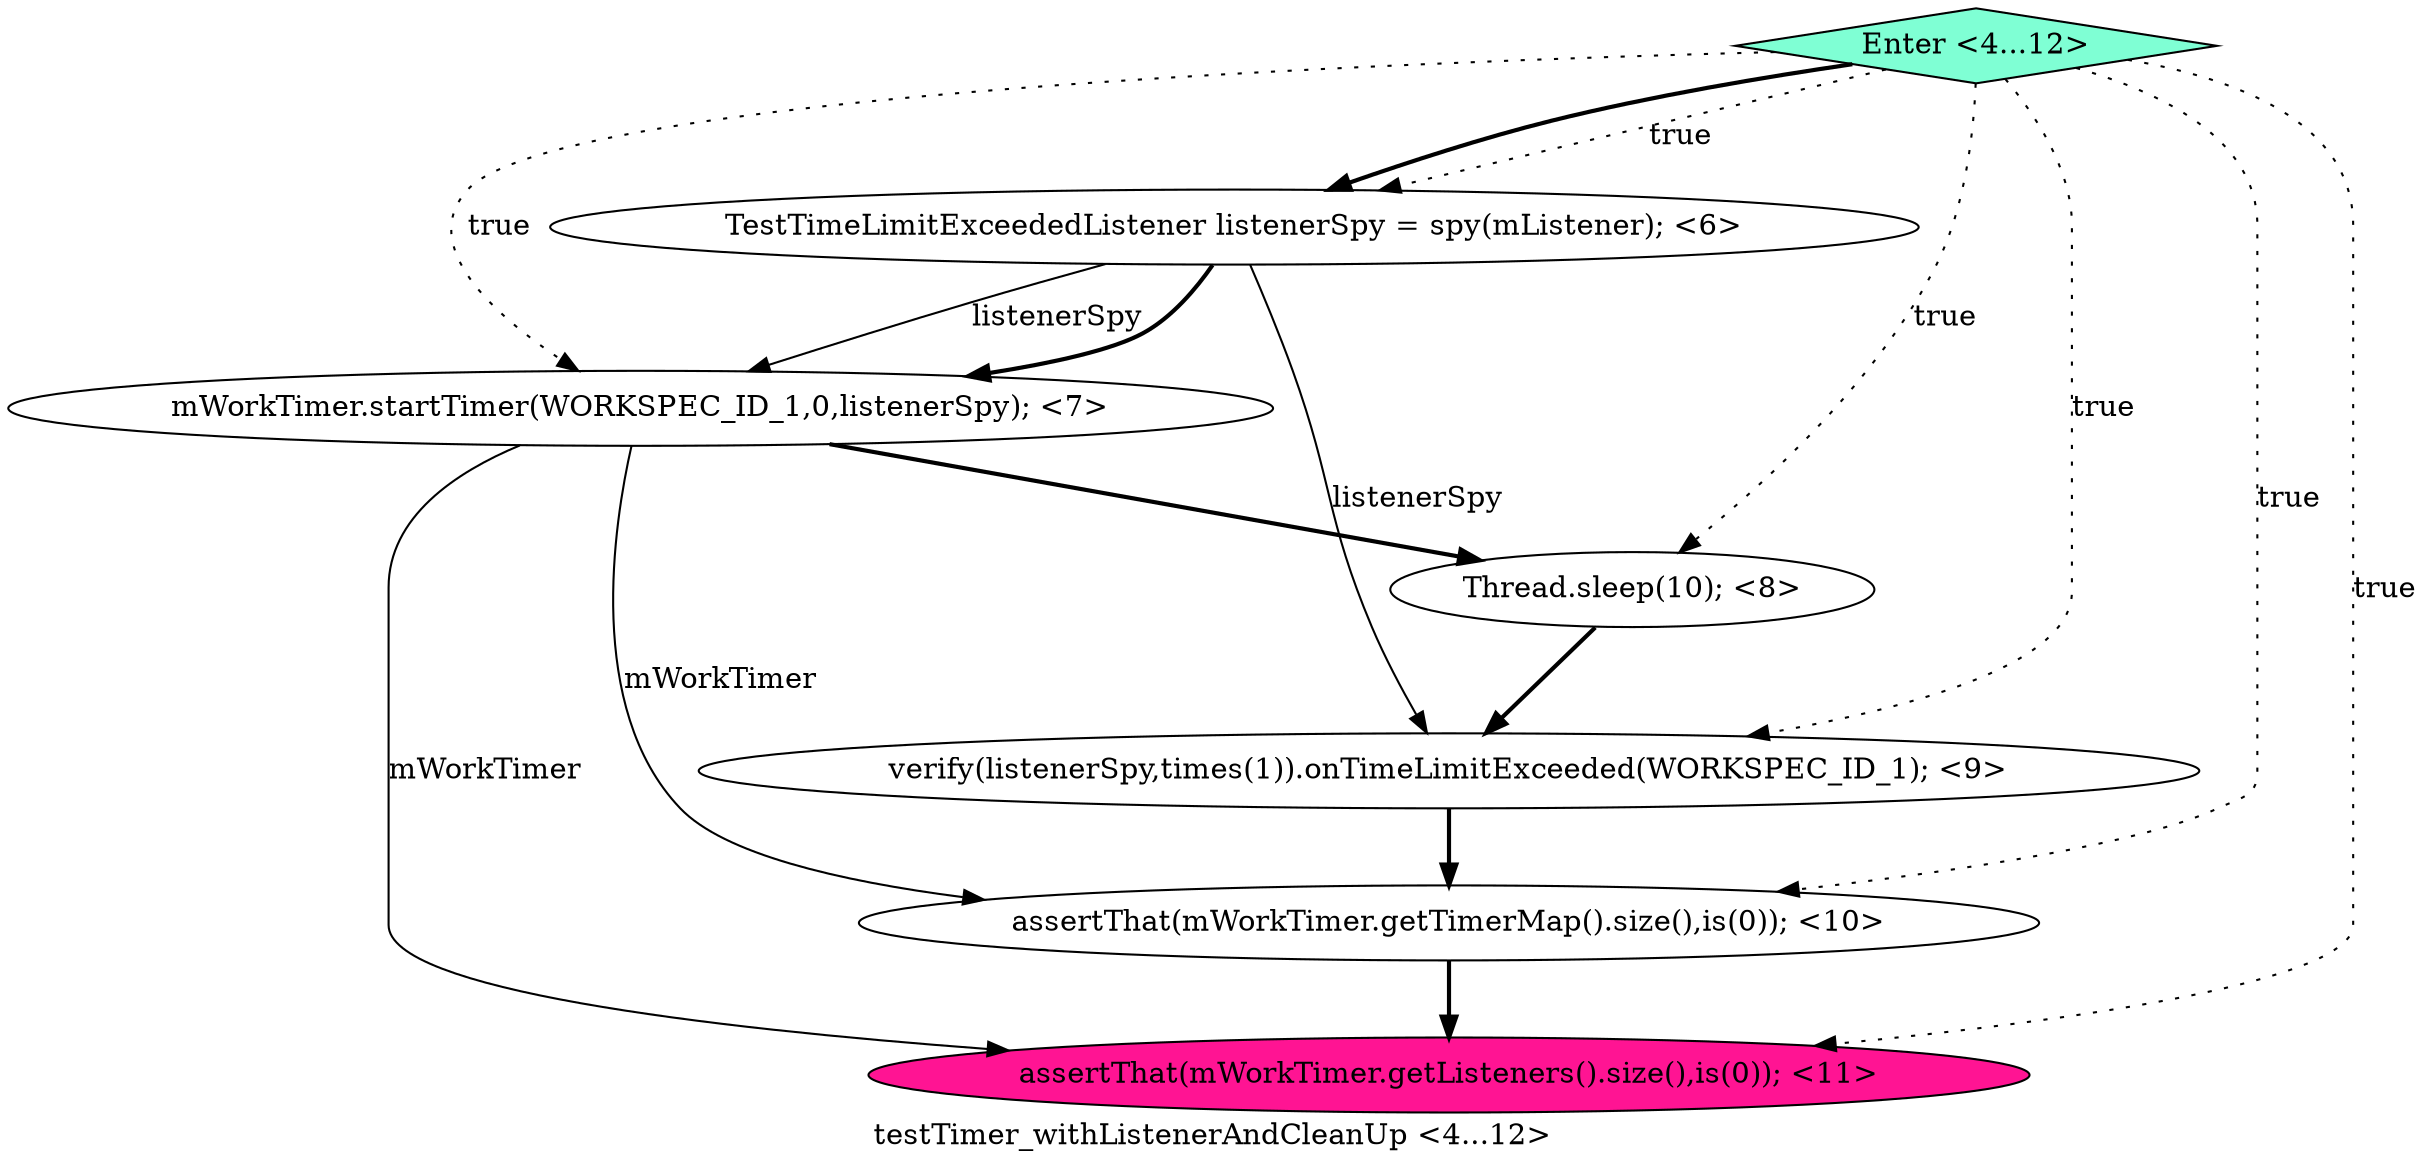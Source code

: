 digraph PDG {
label = "testTimer_withListenerAndCleanUp <4...12>";
0.0 [style = filled, label = "TestTimeLimitExceededListener listenerSpy = spy(mListener); <6>", fillcolor = white, shape = ellipse];
0.1 [style = filled, label = "mWorkTimer.startTimer(WORKSPEC_ID_1,0,listenerSpy); <7>", fillcolor = white, shape = ellipse];
0.4 [style = filled, label = "assertThat(mWorkTimer.getTimerMap().size(),is(0)); <10>", fillcolor = white, shape = ellipse];
0.6 [style = filled, label = "Enter <4...12>", fillcolor = aquamarine, shape = diamond];
0.3 [style = filled, label = "verify(listenerSpy,times(1)).onTimeLimitExceeded(WORKSPEC_ID_1); <9>", fillcolor = white, shape = ellipse];
0.2 [style = filled, label = "Thread.sleep(10); <8>", fillcolor = white, shape = ellipse];
0.5 [style = filled, label = "assertThat(mWorkTimer.getListeners().size(),is(0)); <11>", fillcolor = deeppink, shape = ellipse];
0.0 -> 0.1 [style = solid, label="listenerSpy"];
0.0 -> 0.1 [style = bold, label=""];
0.0 -> 0.3 [style = solid, label="listenerSpy"];
0.1 -> 0.2 [style = bold, label=""];
0.1 -> 0.4 [style = solid, label="mWorkTimer"];
0.1 -> 0.5 [style = solid, label="mWorkTimer"];
0.2 -> 0.3 [style = bold, label=""];
0.3 -> 0.4 [style = bold, label=""];
0.4 -> 0.5 [style = bold, label=""];
0.6 -> 0.0 [style = dotted, label="true"];
0.6 -> 0.0 [style = bold, label=""];
0.6 -> 0.1 [style = dotted, label="true"];
0.6 -> 0.2 [style = dotted, label="true"];
0.6 -> 0.3 [style = dotted, label="true"];
0.6 -> 0.4 [style = dotted, label="true"];
0.6 -> 0.5 [style = dotted, label="true"];
}

